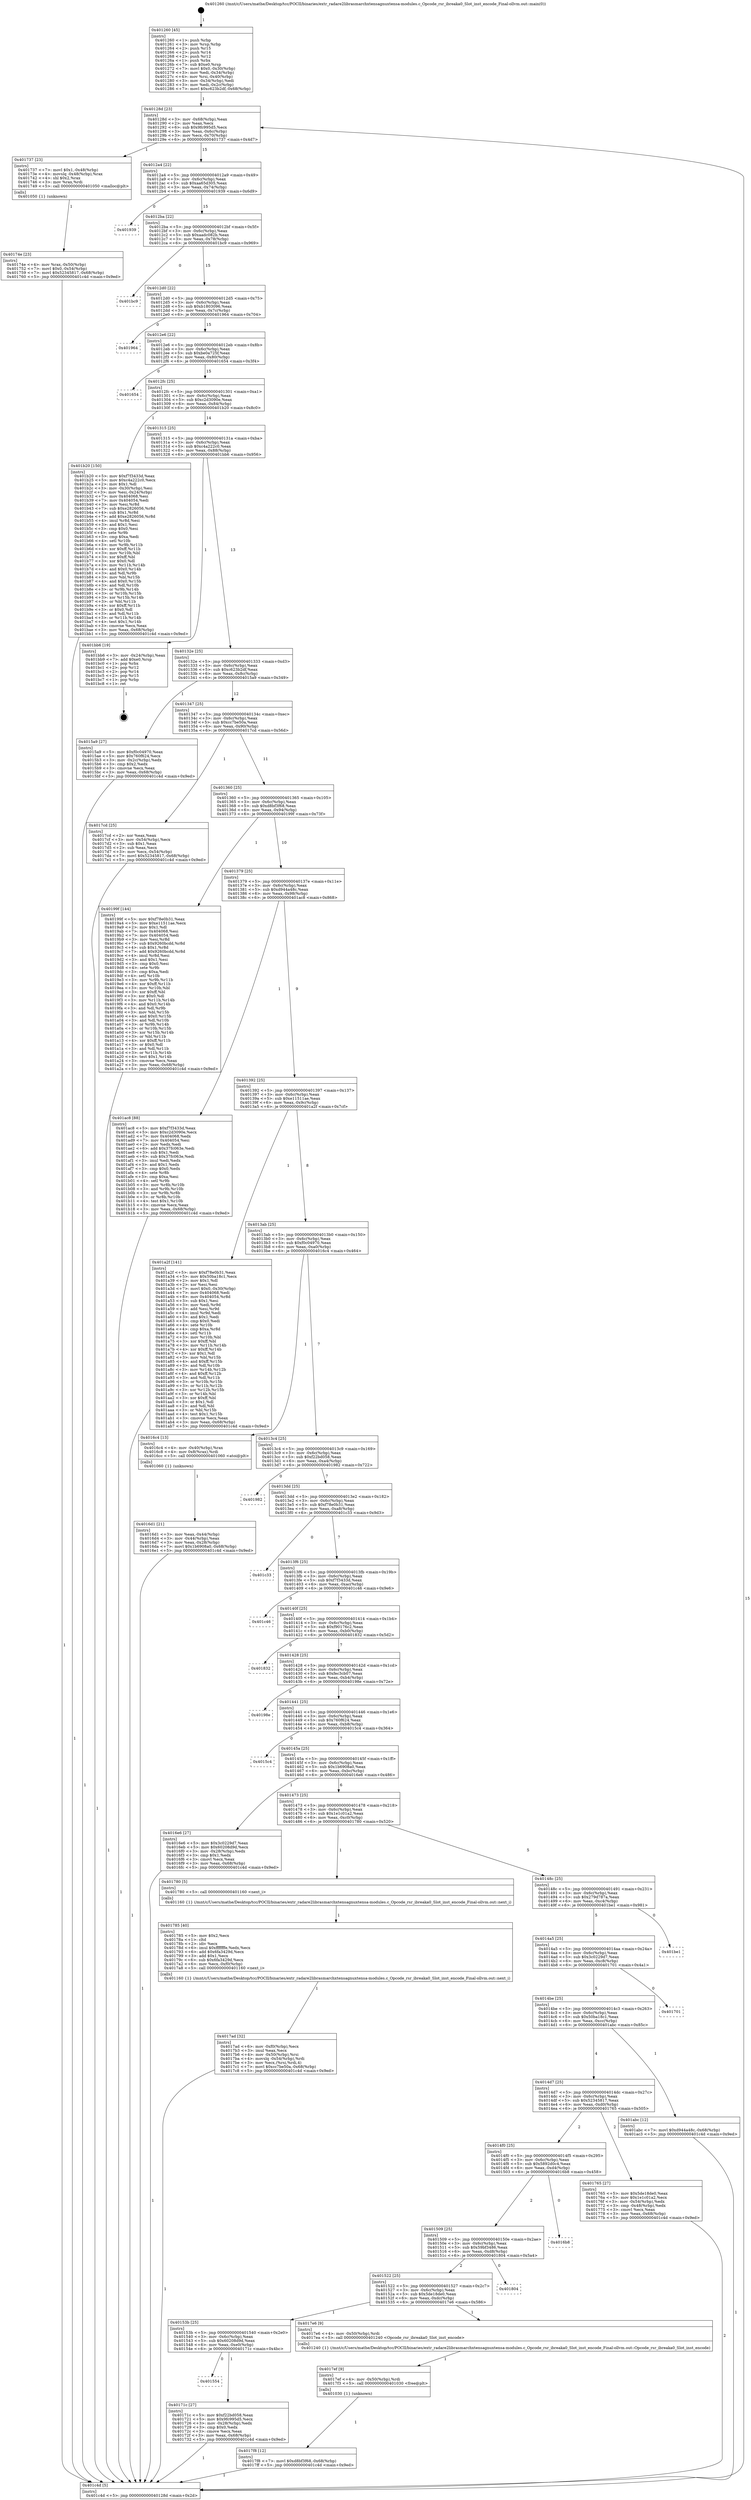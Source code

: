 digraph "0x401260" {
  label = "0x401260 (/mnt/c/Users/mathe/Desktop/tcc/POCII/binaries/extr_radare2librasmarchxtensagnuxtensa-modules.c_Opcode_rsr_ibreaka0_Slot_inst_encode_Final-ollvm.out::main(0))"
  labelloc = "t"
  node[shape=record]

  Entry [label="",width=0.3,height=0.3,shape=circle,fillcolor=black,style=filled]
  "0x40128d" [label="{
     0x40128d [23]\l
     | [instrs]\l
     &nbsp;&nbsp;0x40128d \<+3\>: mov -0x68(%rbp),%eax\l
     &nbsp;&nbsp;0x401290 \<+2\>: mov %eax,%ecx\l
     &nbsp;&nbsp;0x401292 \<+6\>: sub $0x9fc995d5,%ecx\l
     &nbsp;&nbsp;0x401298 \<+3\>: mov %eax,-0x6c(%rbp)\l
     &nbsp;&nbsp;0x40129b \<+3\>: mov %ecx,-0x70(%rbp)\l
     &nbsp;&nbsp;0x40129e \<+6\>: je 0000000000401737 \<main+0x4d7\>\l
  }"]
  "0x401737" [label="{
     0x401737 [23]\l
     | [instrs]\l
     &nbsp;&nbsp;0x401737 \<+7\>: movl $0x1,-0x48(%rbp)\l
     &nbsp;&nbsp;0x40173e \<+4\>: movslq -0x48(%rbp),%rax\l
     &nbsp;&nbsp;0x401742 \<+4\>: shl $0x2,%rax\l
     &nbsp;&nbsp;0x401746 \<+3\>: mov %rax,%rdi\l
     &nbsp;&nbsp;0x401749 \<+5\>: call 0000000000401050 \<malloc@plt\>\l
     | [calls]\l
     &nbsp;&nbsp;0x401050 \{1\} (unknown)\l
  }"]
  "0x4012a4" [label="{
     0x4012a4 [22]\l
     | [instrs]\l
     &nbsp;&nbsp;0x4012a4 \<+5\>: jmp 00000000004012a9 \<main+0x49\>\l
     &nbsp;&nbsp;0x4012a9 \<+3\>: mov -0x6c(%rbp),%eax\l
     &nbsp;&nbsp;0x4012ac \<+5\>: sub $0xaa65d305,%eax\l
     &nbsp;&nbsp;0x4012b1 \<+3\>: mov %eax,-0x74(%rbp)\l
     &nbsp;&nbsp;0x4012b4 \<+6\>: je 0000000000401939 \<main+0x6d9\>\l
  }"]
  Exit [label="",width=0.3,height=0.3,shape=circle,fillcolor=black,style=filled,peripheries=2]
  "0x401939" [label="{
     0x401939\l
  }", style=dashed]
  "0x4012ba" [label="{
     0x4012ba [22]\l
     | [instrs]\l
     &nbsp;&nbsp;0x4012ba \<+5\>: jmp 00000000004012bf \<main+0x5f\>\l
     &nbsp;&nbsp;0x4012bf \<+3\>: mov -0x6c(%rbp),%eax\l
     &nbsp;&nbsp;0x4012c2 \<+5\>: sub $0xaadc082b,%eax\l
     &nbsp;&nbsp;0x4012c7 \<+3\>: mov %eax,-0x78(%rbp)\l
     &nbsp;&nbsp;0x4012ca \<+6\>: je 0000000000401bc9 \<main+0x969\>\l
  }"]
  "0x4017f8" [label="{
     0x4017f8 [12]\l
     | [instrs]\l
     &nbsp;&nbsp;0x4017f8 \<+7\>: movl $0xd8bf3f68,-0x68(%rbp)\l
     &nbsp;&nbsp;0x4017ff \<+5\>: jmp 0000000000401c4d \<main+0x9ed\>\l
  }"]
  "0x401bc9" [label="{
     0x401bc9\l
  }", style=dashed]
  "0x4012d0" [label="{
     0x4012d0 [22]\l
     | [instrs]\l
     &nbsp;&nbsp;0x4012d0 \<+5\>: jmp 00000000004012d5 \<main+0x75\>\l
     &nbsp;&nbsp;0x4012d5 \<+3\>: mov -0x6c(%rbp),%eax\l
     &nbsp;&nbsp;0x4012d8 \<+5\>: sub $0xb1803096,%eax\l
     &nbsp;&nbsp;0x4012dd \<+3\>: mov %eax,-0x7c(%rbp)\l
     &nbsp;&nbsp;0x4012e0 \<+6\>: je 0000000000401964 \<main+0x704\>\l
  }"]
  "0x4017ef" [label="{
     0x4017ef [9]\l
     | [instrs]\l
     &nbsp;&nbsp;0x4017ef \<+4\>: mov -0x50(%rbp),%rdi\l
     &nbsp;&nbsp;0x4017f3 \<+5\>: call 0000000000401030 \<free@plt\>\l
     | [calls]\l
     &nbsp;&nbsp;0x401030 \{1\} (unknown)\l
  }"]
  "0x401964" [label="{
     0x401964\l
  }", style=dashed]
  "0x4012e6" [label="{
     0x4012e6 [22]\l
     | [instrs]\l
     &nbsp;&nbsp;0x4012e6 \<+5\>: jmp 00000000004012eb \<main+0x8b\>\l
     &nbsp;&nbsp;0x4012eb \<+3\>: mov -0x6c(%rbp),%eax\l
     &nbsp;&nbsp;0x4012ee \<+5\>: sub $0xbe0a725f,%eax\l
     &nbsp;&nbsp;0x4012f3 \<+3\>: mov %eax,-0x80(%rbp)\l
     &nbsp;&nbsp;0x4012f6 \<+6\>: je 0000000000401654 \<main+0x3f4\>\l
  }"]
  "0x4017ad" [label="{
     0x4017ad [32]\l
     | [instrs]\l
     &nbsp;&nbsp;0x4017ad \<+6\>: mov -0xf0(%rbp),%ecx\l
     &nbsp;&nbsp;0x4017b3 \<+3\>: imul %eax,%ecx\l
     &nbsp;&nbsp;0x4017b6 \<+4\>: mov -0x50(%rbp),%rsi\l
     &nbsp;&nbsp;0x4017ba \<+4\>: movslq -0x54(%rbp),%rdi\l
     &nbsp;&nbsp;0x4017be \<+3\>: mov %ecx,(%rsi,%rdi,4)\l
     &nbsp;&nbsp;0x4017c1 \<+7\>: movl $0xcc7be50a,-0x68(%rbp)\l
     &nbsp;&nbsp;0x4017c8 \<+5\>: jmp 0000000000401c4d \<main+0x9ed\>\l
  }"]
  "0x401654" [label="{
     0x401654\l
  }", style=dashed]
  "0x4012fc" [label="{
     0x4012fc [25]\l
     | [instrs]\l
     &nbsp;&nbsp;0x4012fc \<+5\>: jmp 0000000000401301 \<main+0xa1\>\l
     &nbsp;&nbsp;0x401301 \<+3\>: mov -0x6c(%rbp),%eax\l
     &nbsp;&nbsp;0x401304 \<+5\>: sub $0xc2d3090e,%eax\l
     &nbsp;&nbsp;0x401309 \<+6\>: mov %eax,-0x84(%rbp)\l
     &nbsp;&nbsp;0x40130f \<+6\>: je 0000000000401b20 \<main+0x8c0\>\l
  }"]
  "0x401785" [label="{
     0x401785 [40]\l
     | [instrs]\l
     &nbsp;&nbsp;0x401785 \<+5\>: mov $0x2,%ecx\l
     &nbsp;&nbsp;0x40178a \<+1\>: cltd\l
     &nbsp;&nbsp;0x40178b \<+2\>: idiv %ecx\l
     &nbsp;&nbsp;0x40178d \<+6\>: imul $0xfffffffe,%edx,%ecx\l
     &nbsp;&nbsp;0x401793 \<+6\>: add $0x6fa3429d,%ecx\l
     &nbsp;&nbsp;0x401799 \<+3\>: add $0x1,%ecx\l
     &nbsp;&nbsp;0x40179c \<+6\>: sub $0x6fa3429d,%ecx\l
     &nbsp;&nbsp;0x4017a2 \<+6\>: mov %ecx,-0xf0(%rbp)\l
     &nbsp;&nbsp;0x4017a8 \<+5\>: call 0000000000401160 \<next_i\>\l
     | [calls]\l
     &nbsp;&nbsp;0x401160 \{1\} (/mnt/c/Users/mathe/Desktop/tcc/POCII/binaries/extr_radare2librasmarchxtensagnuxtensa-modules.c_Opcode_rsr_ibreaka0_Slot_inst_encode_Final-ollvm.out::next_i)\l
  }"]
  "0x401b20" [label="{
     0x401b20 [150]\l
     | [instrs]\l
     &nbsp;&nbsp;0x401b20 \<+5\>: mov $0xf7f3433d,%eax\l
     &nbsp;&nbsp;0x401b25 \<+5\>: mov $0xc4a222c0,%ecx\l
     &nbsp;&nbsp;0x401b2a \<+2\>: mov $0x1,%dl\l
     &nbsp;&nbsp;0x401b2c \<+3\>: mov -0x30(%rbp),%esi\l
     &nbsp;&nbsp;0x401b2f \<+3\>: mov %esi,-0x24(%rbp)\l
     &nbsp;&nbsp;0x401b32 \<+7\>: mov 0x404068,%esi\l
     &nbsp;&nbsp;0x401b39 \<+7\>: mov 0x404054,%edi\l
     &nbsp;&nbsp;0x401b40 \<+3\>: mov %esi,%r8d\l
     &nbsp;&nbsp;0x401b43 \<+7\>: sub $0xe2826056,%r8d\l
     &nbsp;&nbsp;0x401b4a \<+4\>: sub $0x1,%r8d\l
     &nbsp;&nbsp;0x401b4e \<+7\>: add $0xe2826056,%r8d\l
     &nbsp;&nbsp;0x401b55 \<+4\>: imul %r8d,%esi\l
     &nbsp;&nbsp;0x401b59 \<+3\>: and $0x1,%esi\l
     &nbsp;&nbsp;0x401b5c \<+3\>: cmp $0x0,%esi\l
     &nbsp;&nbsp;0x401b5f \<+4\>: sete %r9b\l
     &nbsp;&nbsp;0x401b63 \<+3\>: cmp $0xa,%edi\l
     &nbsp;&nbsp;0x401b66 \<+4\>: setl %r10b\l
     &nbsp;&nbsp;0x401b6a \<+3\>: mov %r9b,%r11b\l
     &nbsp;&nbsp;0x401b6d \<+4\>: xor $0xff,%r11b\l
     &nbsp;&nbsp;0x401b71 \<+3\>: mov %r10b,%bl\l
     &nbsp;&nbsp;0x401b74 \<+3\>: xor $0xff,%bl\l
     &nbsp;&nbsp;0x401b77 \<+3\>: xor $0x0,%dl\l
     &nbsp;&nbsp;0x401b7a \<+3\>: mov %r11b,%r14b\l
     &nbsp;&nbsp;0x401b7d \<+4\>: and $0x0,%r14b\l
     &nbsp;&nbsp;0x401b81 \<+3\>: and %dl,%r9b\l
     &nbsp;&nbsp;0x401b84 \<+3\>: mov %bl,%r15b\l
     &nbsp;&nbsp;0x401b87 \<+4\>: and $0x0,%r15b\l
     &nbsp;&nbsp;0x401b8b \<+3\>: and %dl,%r10b\l
     &nbsp;&nbsp;0x401b8e \<+3\>: or %r9b,%r14b\l
     &nbsp;&nbsp;0x401b91 \<+3\>: or %r10b,%r15b\l
     &nbsp;&nbsp;0x401b94 \<+3\>: xor %r15b,%r14b\l
     &nbsp;&nbsp;0x401b97 \<+3\>: or %bl,%r11b\l
     &nbsp;&nbsp;0x401b9a \<+4\>: xor $0xff,%r11b\l
     &nbsp;&nbsp;0x401b9e \<+3\>: or $0x0,%dl\l
     &nbsp;&nbsp;0x401ba1 \<+3\>: and %dl,%r11b\l
     &nbsp;&nbsp;0x401ba4 \<+3\>: or %r11b,%r14b\l
     &nbsp;&nbsp;0x401ba7 \<+4\>: test $0x1,%r14b\l
     &nbsp;&nbsp;0x401bab \<+3\>: cmovne %ecx,%eax\l
     &nbsp;&nbsp;0x401bae \<+3\>: mov %eax,-0x68(%rbp)\l
     &nbsp;&nbsp;0x401bb1 \<+5\>: jmp 0000000000401c4d \<main+0x9ed\>\l
  }"]
  "0x401315" [label="{
     0x401315 [25]\l
     | [instrs]\l
     &nbsp;&nbsp;0x401315 \<+5\>: jmp 000000000040131a \<main+0xba\>\l
     &nbsp;&nbsp;0x40131a \<+3\>: mov -0x6c(%rbp),%eax\l
     &nbsp;&nbsp;0x40131d \<+5\>: sub $0xc4a222c0,%eax\l
     &nbsp;&nbsp;0x401322 \<+6\>: mov %eax,-0x88(%rbp)\l
     &nbsp;&nbsp;0x401328 \<+6\>: je 0000000000401bb6 \<main+0x956\>\l
  }"]
  "0x40174e" [label="{
     0x40174e [23]\l
     | [instrs]\l
     &nbsp;&nbsp;0x40174e \<+4\>: mov %rax,-0x50(%rbp)\l
     &nbsp;&nbsp;0x401752 \<+7\>: movl $0x0,-0x54(%rbp)\l
     &nbsp;&nbsp;0x401759 \<+7\>: movl $0x52345817,-0x68(%rbp)\l
     &nbsp;&nbsp;0x401760 \<+5\>: jmp 0000000000401c4d \<main+0x9ed\>\l
  }"]
  "0x401bb6" [label="{
     0x401bb6 [19]\l
     | [instrs]\l
     &nbsp;&nbsp;0x401bb6 \<+3\>: mov -0x24(%rbp),%eax\l
     &nbsp;&nbsp;0x401bb9 \<+7\>: add $0xe0,%rsp\l
     &nbsp;&nbsp;0x401bc0 \<+1\>: pop %rbx\l
     &nbsp;&nbsp;0x401bc1 \<+2\>: pop %r12\l
     &nbsp;&nbsp;0x401bc3 \<+2\>: pop %r14\l
     &nbsp;&nbsp;0x401bc5 \<+2\>: pop %r15\l
     &nbsp;&nbsp;0x401bc7 \<+1\>: pop %rbp\l
     &nbsp;&nbsp;0x401bc8 \<+1\>: ret\l
  }"]
  "0x40132e" [label="{
     0x40132e [25]\l
     | [instrs]\l
     &nbsp;&nbsp;0x40132e \<+5\>: jmp 0000000000401333 \<main+0xd3\>\l
     &nbsp;&nbsp;0x401333 \<+3\>: mov -0x6c(%rbp),%eax\l
     &nbsp;&nbsp;0x401336 \<+5\>: sub $0xc623b2df,%eax\l
     &nbsp;&nbsp;0x40133b \<+6\>: mov %eax,-0x8c(%rbp)\l
     &nbsp;&nbsp;0x401341 \<+6\>: je 00000000004015a9 \<main+0x349\>\l
  }"]
  "0x401554" [label="{
     0x401554\l
  }", style=dashed]
  "0x4015a9" [label="{
     0x4015a9 [27]\l
     | [instrs]\l
     &nbsp;&nbsp;0x4015a9 \<+5\>: mov $0xf0c04970,%eax\l
     &nbsp;&nbsp;0x4015ae \<+5\>: mov $0x760f624,%ecx\l
     &nbsp;&nbsp;0x4015b3 \<+3\>: mov -0x2c(%rbp),%edx\l
     &nbsp;&nbsp;0x4015b6 \<+3\>: cmp $0x2,%edx\l
     &nbsp;&nbsp;0x4015b9 \<+3\>: cmovne %ecx,%eax\l
     &nbsp;&nbsp;0x4015bc \<+3\>: mov %eax,-0x68(%rbp)\l
     &nbsp;&nbsp;0x4015bf \<+5\>: jmp 0000000000401c4d \<main+0x9ed\>\l
  }"]
  "0x401347" [label="{
     0x401347 [25]\l
     | [instrs]\l
     &nbsp;&nbsp;0x401347 \<+5\>: jmp 000000000040134c \<main+0xec\>\l
     &nbsp;&nbsp;0x40134c \<+3\>: mov -0x6c(%rbp),%eax\l
     &nbsp;&nbsp;0x40134f \<+5\>: sub $0xcc7be50a,%eax\l
     &nbsp;&nbsp;0x401354 \<+6\>: mov %eax,-0x90(%rbp)\l
     &nbsp;&nbsp;0x40135a \<+6\>: je 00000000004017cd \<main+0x56d\>\l
  }"]
  "0x401c4d" [label="{
     0x401c4d [5]\l
     | [instrs]\l
     &nbsp;&nbsp;0x401c4d \<+5\>: jmp 000000000040128d \<main+0x2d\>\l
  }"]
  "0x401260" [label="{
     0x401260 [45]\l
     | [instrs]\l
     &nbsp;&nbsp;0x401260 \<+1\>: push %rbp\l
     &nbsp;&nbsp;0x401261 \<+3\>: mov %rsp,%rbp\l
     &nbsp;&nbsp;0x401264 \<+2\>: push %r15\l
     &nbsp;&nbsp;0x401266 \<+2\>: push %r14\l
     &nbsp;&nbsp;0x401268 \<+2\>: push %r12\l
     &nbsp;&nbsp;0x40126a \<+1\>: push %rbx\l
     &nbsp;&nbsp;0x40126b \<+7\>: sub $0xe0,%rsp\l
     &nbsp;&nbsp;0x401272 \<+7\>: movl $0x0,-0x30(%rbp)\l
     &nbsp;&nbsp;0x401279 \<+3\>: mov %edi,-0x34(%rbp)\l
     &nbsp;&nbsp;0x40127c \<+4\>: mov %rsi,-0x40(%rbp)\l
     &nbsp;&nbsp;0x401280 \<+3\>: mov -0x34(%rbp),%edi\l
     &nbsp;&nbsp;0x401283 \<+3\>: mov %edi,-0x2c(%rbp)\l
     &nbsp;&nbsp;0x401286 \<+7\>: movl $0xc623b2df,-0x68(%rbp)\l
  }"]
  "0x40171c" [label="{
     0x40171c [27]\l
     | [instrs]\l
     &nbsp;&nbsp;0x40171c \<+5\>: mov $0xf22bd058,%eax\l
     &nbsp;&nbsp;0x401721 \<+5\>: mov $0x9fc995d5,%ecx\l
     &nbsp;&nbsp;0x401726 \<+3\>: mov -0x28(%rbp),%edx\l
     &nbsp;&nbsp;0x401729 \<+3\>: cmp $0x0,%edx\l
     &nbsp;&nbsp;0x40172c \<+3\>: cmove %ecx,%eax\l
     &nbsp;&nbsp;0x40172f \<+3\>: mov %eax,-0x68(%rbp)\l
     &nbsp;&nbsp;0x401732 \<+5\>: jmp 0000000000401c4d \<main+0x9ed\>\l
  }"]
  "0x4017cd" [label="{
     0x4017cd [25]\l
     | [instrs]\l
     &nbsp;&nbsp;0x4017cd \<+2\>: xor %eax,%eax\l
     &nbsp;&nbsp;0x4017cf \<+3\>: mov -0x54(%rbp),%ecx\l
     &nbsp;&nbsp;0x4017d2 \<+3\>: sub $0x1,%eax\l
     &nbsp;&nbsp;0x4017d5 \<+2\>: sub %eax,%ecx\l
     &nbsp;&nbsp;0x4017d7 \<+3\>: mov %ecx,-0x54(%rbp)\l
     &nbsp;&nbsp;0x4017da \<+7\>: movl $0x52345817,-0x68(%rbp)\l
     &nbsp;&nbsp;0x4017e1 \<+5\>: jmp 0000000000401c4d \<main+0x9ed\>\l
  }"]
  "0x401360" [label="{
     0x401360 [25]\l
     | [instrs]\l
     &nbsp;&nbsp;0x401360 \<+5\>: jmp 0000000000401365 \<main+0x105\>\l
     &nbsp;&nbsp;0x401365 \<+3\>: mov -0x6c(%rbp),%eax\l
     &nbsp;&nbsp;0x401368 \<+5\>: sub $0xd8bf3f68,%eax\l
     &nbsp;&nbsp;0x40136d \<+6\>: mov %eax,-0x94(%rbp)\l
     &nbsp;&nbsp;0x401373 \<+6\>: je 000000000040199f \<main+0x73f\>\l
  }"]
  "0x40153b" [label="{
     0x40153b [25]\l
     | [instrs]\l
     &nbsp;&nbsp;0x40153b \<+5\>: jmp 0000000000401540 \<main+0x2e0\>\l
     &nbsp;&nbsp;0x401540 \<+3\>: mov -0x6c(%rbp),%eax\l
     &nbsp;&nbsp;0x401543 \<+5\>: sub $0x60208d9d,%eax\l
     &nbsp;&nbsp;0x401548 \<+6\>: mov %eax,-0xe0(%rbp)\l
     &nbsp;&nbsp;0x40154e \<+6\>: je 000000000040171c \<main+0x4bc\>\l
  }"]
  "0x40199f" [label="{
     0x40199f [144]\l
     | [instrs]\l
     &nbsp;&nbsp;0x40199f \<+5\>: mov $0xf78e0b31,%eax\l
     &nbsp;&nbsp;0x4019a4 \<+5\>: mov $0xe11511ae,%ecx\l
     &nbsp;&nbsp;0x4019a9 \<+2\>: mov $0x1,%dl\l
     &nbsp;&nbsp;0x4019ab \<+7\>: mov 0x404068,%esi\l
     &nbsp;&nbsp;0x4019b2 \<+7\>: mov 0x404054,%edi\l
     &nbsp;&nbsp;0x4019b9 \<+3\>: mov %esi,%r8d\l
     &nbsp;&nbsp;0x4019bc \<+7\>: sub $0x9260bcdd,%r8d\l
     &nbsp;&nbsp;0x4019c3 \<+4\>: sub $0x1,%r8d\l
     &nbsp;&nbsp;0x4019c7 \<+7\>: add $0x9260bcdd,%r8d\l
     &nbsp;&nbsp;0x4019ce \<+4\>: imul %r8d,%esi\l
     &nbsp;&nbsp;0x4019d2 \<+3\>: and $0x1,%esi\l
     &nbsp;&nbsp;0x4019d5 \<+3\>: cmp $0x0,%esi\l
     &nbsp;&nbsp;0x4019d8 \<+4\>: sete %r9b\l
     &nbsp;&nbsp;0x4019dc \<+3\>: cmp $0xa,%edi\l
     &nbsp;&nbsp;0x4019df \<+4\>: setl %r10b\l
     &nbsp;&nbsp;0x4019e3 \<+3\>: mov %r9b,%r11b\l
     &nbsp;&nbsp;0x4019e6 \<+4\>: xor $0xff,%r11b\l
     &nbsp;&nbsp;0x4019ea \<+3\>: mov %r10b,%bl\l
     &nbsp;&nbsp;0x4019ed \<+3\>: xor $0xff,%bl\l
     &nbsp;&nbsp;0x4019f0 \<+3\>: xor $0x0,%dl\l
     &nbsp;&nbsp;0x4019f3 \<+3\>: mov %r11b,%r14b\l
     &nbsp;&nbsp;0x4019f6 \<+4\>: and $0x0,%r14b\l
     &nbsp;&nbsp;0x4019fa \<+3\>: and %dl,%r9b\l
     &nbsp;&nbsp;0x4019fd \<+3\>: mov %bl,%r15b\l
     &nbsp;&nbsp;0x401a00 \<+4\>: and $0x0,%r15b\l
     &nbsp;&nbsp;0x401a04 \<+3\>: and %dl,%r10b\l
     &nbsp;&nbsp;0x401a07 \<+3\>: or %r9b,%r14b\l
     &nbsp;&nbsp;0x401a0a \<+3\>: or %r10b,%r15b\l
     &nbsp;&nbsp;0x401a0d \<+3\>: xor %r15b,%r14b\l
     &nbsp;&nbsp;0x401a10 \<+3\>: or %bl,%r11b\l
     &nbsp;&nbsp;0x401a13 \<+4\>: xor $0xff,%r11b\l
     &nbsp;&nbsp;0x401a17 \<+3\>: or $0x0,%dl\l
     &nbsp;&nbsp;0x401a1a \<+3\>: and %dl,%r11b\l
     &nbsp;&nbsp;0x401a1d \<+3\>: or %r11b,%r14b\l
     &nbsp;&nbsp;0x401a20 \<+4\>: test $0x1,%r14b\l
     &nbsp;&nbsp;0x401a24 \<+3\>: cmovne %ecx,%eax\l
     &nbsp;&nbsp;0x401a27 \<+3\>: mov %eax,-0x68(%rbp)\l
     &nbsp;&nbsp;0x401a2a \<+5\>: jmp 0000000000401c4d \<main+0x9ed\>\l
  }"]
  "0x401379" [label="{
     0x401379 [25]\l
     | [instrs]\l
     &nbsp;&nbsp;0x401379 \<+5\>: jmp 000000000040137e \<main+0x11e\>\l
     &nbsp;&nbsp;0x40137e \<+3\>: mov -0x6c(%rbp),%eax\l
     &nbsp;&nbsp;0x401381 \<+5\>: sub $0xd944a48c,%eax\l
     &nbsp;&nbsp;0x401386 \<+6\>: mov %eax,-0x98(%rbp)\l
     &nbsp;&nbsp;0x40138c \<+6\>: je 0000000000401ac8 \<main+0x868\>\l
  }"]
  "0x4017e6" [label="{
     0x4017e6 [9]\l
     | [instrs]\l
     &nbsp;&nbsp;0x4017e6 \<+4\>: mov -0x50(%rbp),%rdi\l
     &nbsp;&nbsp;0x4017ea \<+5\>: call 0000000000401240 \<Opcode_rsr_ibreaka0_Slot_inst_encode\>\l
     | [calls]\l
     &nbsp;&nbsp;0x401240 \{1\} (/mnt/c/Users/mathe/Desktop/tcc/POCII/binaries/extr_radare2librasmarchxtensagnuxtensa-modules.c_Opcode_rsr_ibreaka0_Slot_inst_encode_Final-ollvm.out::Opcode_rsr_ibreaka0_Slot_inst_encode)\l
  }"]
  "0x401ac8" [label="{
     0x401ac8 [88]\l
     | [instrs]\l
     &nbsp;&nbsp;0x401ac8 \<+5\>: mov $0xf7f3433d,%eax\l
     &nbsp;&nbsp;0x401acd \<+5\>: mov $0xc2d3090e,%ecx\l
     &nbsp;&nbsp;0x401ad2 \<+7\>: mov 0x404068,%edx\l
     &nbsp;&nbsp;0x401ad9 \<+7\>: mov 0x404054,%esi\l
     &nbsp;&nbsp;0x401ae0 \<+2\>: mov %edx,%edi\l
     &nbsp;&nbsp;0x401ae2 \<+6\>: add $0x37fc063e,%edi\l
     &nbsp;&nbsp;0x401ae8 \<+3\>: sub $0x1,%edi\l
     &nbsp;&nbsp;0x401aeb \<+6\>: sub $0x37fc063e,%edi\l
     &nbsp;&nbsp;0x401af1 \<+3\>: imul %edi,%edx\l
     &nbsp;&nbsp;0x401af4 \<+3\>: and $0x1,%edx\l
     &nbsp;&nbsp;0x401af7 \<+3\>: cmp $0x0,%edx\l
     &nbsp;&nbsp;0x401afa \<+4\>: sete %r8b\l
     &nbsp;&nbsp;0x401afe \<+3\>: cmp $0xa,%esi\l
     &nbsp;&nbsp;0x401b01 \<+4\>: setl %r9b\l
     &nbsp;&nbsp;0x401b05 \<+3\>: mov %r8b,%r10b\l
     &nbsp;&nbsp;0x401b08 \<+3\>: and %r9b,%r10b\l
     &nbsp;&nbsp;0x401b0b \<+3\>: xor %r9b,%r8b\l
     &nbsp;&nbsp;0x401b0e \<+3\>: or %r8b,%r10b\l
     &nbsp;&nbsp;0x401b11 \<+4\>: test $0x1,%r10b\l
     &nbsp;&nbsp;0x401b15 \<+3\>: cmovne %ecx,%eax\l
     &nbsp;&nbsp;0x401b18 \<+3\>: mov %eax,-0x68(%rbp)\l
     &nbsp;&nbsp;0x401b1b \<+5\>: jmp 0000000000401c4d \<main+0x9ed\>\l
  }"]
  "0x401392" [label="{
     0x401392 [25]\l
     | [instrs]\l
     &nbsp;&nbsp;0x401392 \<+5\>: jmp 0000000000401397 \<main+0x137\>\l
     &nbsp;&nbsp;0x401397 \<+3\>: mov -0x6c(%rbp),%eax\l
     &nbsp;&nbsp;0x40139a \<+5\>: sub $0xe11511ae,%eax\l
     &nbsp;&nbsp;0x40139f \<+6\>: mov %eax,-0x9c(%rbp)\l
     &nbsp;&nbsp;0x4013a5 \<+6\>: je 0000000000401a2f \<main+0x7cf\>\l
  }"]
  "0x401522" [label="{
     0x401522 [25]\l
     | [instrs]\l
     &nbsp;&nbsp;0x401522 \<+5\>: jmp 0000000000401527 \<main+0x2c7\>\l
     &nbsp;&nbsp;0x401527 \<+3\>: mov -0x6c(%rbp),%eax\l
     &nbsp;&nbsp;0x40152a \<+5\>: sub $0x5de18de0,%eax\l
     &nbsp;&nbsp;0x40152f \<+6\>: mov %eax,-0xdc(%rbp)\l
     &nbsp;&nbsp;0x401535 \<+6\>: je 00000000004017e6 \<main+0x586\>\l
  }"]
  "0x401a2f" [label="{
     0x401a2f [141]\l
     | [instrs]\l
     &nbsp;&nbsp;0x401a2f \<+5\>: mov $0xf78e0b31,%eax\l
     &nbsp;&nbsp;0x401a34 \<+5\>: mov $0x50ba18c1,%ecx\l
     &nbsp;&nbsp;0x401a39 \<+2\>: mov $0x1,%dl\l
     &nbsp;&nbsp;0x401a3b \<+2\>: xor %esi,%esi\l
     &nbsp;&nbsp;0x401a3d \<+7\>: movl $0x0,-0x30(%rbp)\l
     &nbsp;&nbsp;0x401a44 \<+7\>: mov 0x404068,%edi\l
     &nbsp;&nbsp;0x401a4b \<+8\>: mov 0x404054,%r8d\l
     &nbsp;&nbsp;0x401a53 \<+3\>: sub $0x1,%esi\l
     &nbsp;&nbsp;0x401a56 \<+3\>: mov %edi,%r9d\l
     &nbsp;&nbsp;0x401a59 \<+3\>: add %esi,%r9d\l
     &nbsp;&nbsp;0x401a5c \<+4\>: imul %r9d,%edi\l
     &nbsp;&nbsp;0x401a60 \<+3\>: and $0x1,%edi\l
     &nbsp;&nbsp;0x401a63 \<+3\>: cmp $0x0,%edi\l
     &nbsp;&nbsp;0x401a66 \<+4\>: sete %r10b\l
     &nbsp;&nbsp;0x401a6a \<+4\>: cmp $0xa,%r8d\l
     &nbsp;&nbsp;0x401a6e \<+4\>: setl %r11b\l
     &nbsp;&nbsp;0x401a72 \<+3\>: mov %r10b,%bl\l
     &nbsp;&nbsp;0x401a75 \<+3\>: xor $0xff,%bl\l
     &nbsp;&nbsp;0x401a78 \<+3\>: mov %r11b,%r14b\l
     &nbsp;&nbsp;0x401a7b \<+4\>: xor $0xff,%r14b\l
     &nbsp;&nbsp;0x401a7f \<+3\>: xor $0x1,%dl\l
     &nbsp;&nbsp;0x401a82 \<+3\>: mov %bl,%r15b\l
     &nbsp;&nbsp;0x401a85 \<+4\>: and $0xff,%r15b\l
     &nbsp;&nbsp;0x401a89 \<+3\>: and %dl,%r10b\l
     &nbsp;&nbsp;0x401a8c \<+3\>: mov %r14b,%r12b\l
     &nbsp;&nbsp;0x401a8f \<+4\>: and $0xff,%r12b\l
     &nbsp;&nbsp;0x401a93 \<+3\>: and %dl,%r11b\l
     &nbsp;&nbsp;0x401a96 \<+3\>: or %r10b,%r15b\l
     &nbsp;&nbsp;0x401a99 \<+3\>: or %r11b,%r12b\l
     &nbsp;&nbsp;0x401a9c \<+3\>: xor %r12b,%r15b\l
     &nbsp;&nbsp;0x401a9f \<+3\>: or %r14b,%bl\l
     &nbsp;&nbsp;0x401aa2 \<+3\>: xor $0xff,%bl\l
     &nbsp;&nbsp;0x401aa5 \<+3\>: or $0x1,%dl\l
     &nbsp;&nbsp;0x401aa8 \<+2\>: and %dl,%bl\l
     &nbsp;&nbsp;0x401aaa \<+3\>: or %bl,%r15b\l
     &nbsp;&nbsp;0x401aad \<+4\>: test $0x1,%r15b\l
     &nbsp;&nbsp;0x401ab1 \<+3\>: cmovne %ecx,%eax\l
     &nbsp;&nbsp;0x401ab4 \<+3\>: mov %eax,-0x68(%rbp)\l
     &nbsp;&nbsp;0x401ab7 \<+5\>: jmp 0000000000401c4d \<main+0x9ed\>\l
  }"]
  "0x4013ab" [label="{
     0x4013ab [25]\l
     | [instrs]\l
     &nbsp;&nbsp;0x4013ab \<+5\>: jmp 00000000004013b0 \<main+0x150\>\l
     &nbsp;&nbsp;0x4013b0 \<+3\>: mov -0x6c(%rbp),%eax\l
     &nbsp;&nbsp;0x4013b3 \<+5\>: sub $0xf0c04970,%eax\l
     &nbsp;&nbsp;0x4013b8 \<+6\>: mov %eax,-0xa0(%rbp)\l
     &nbsp;&nbsp;0x4013be \<+6\>: je 00000000004016c4 \<main+0x464\>\l
  }"]
  "0x401804" [label="{
     0x401804\l
  }", style=dashed]
  "0x4016c4" [label="{
     0x4016c4 [13]\l
     | [instrs]\l
     &nbsp;&nbsp;0x4016c4 \<+4\>: mov -0x40(%rbp),%rax\l
     &nbsp;&nbsp;0x4016c8 \<+4\>: mov 0x8(%rax),%rdi\l
     &nbsp;&nbsp;0x4016cc \<+5\>: call 0000000000401060 \<atoi@plt\>\l
     | [calls]\l
     &nbsp;&nbsp;0x401060 \{1\} (unknown)\l
  }"]
  "0x4013c4" [label="{
     0x4013c4 [25]\l
     | [instrs]\l
     &nbsp;&nbsp;0x4013c4 \<+5\>: jmp 00000000004013c9 \<main+0x169\>\l
     &nbsp;&nbsp;0x4013c9 \<+3\>: mov -0x6c(%rbp),%eax\l
     &nbsp;&nbsp;0x4013cc \<+5\>: sub $0xf22bd058,%eax\l
     &nbsp;&nbsp;0x4013d1 \<+6\>: mov %eax,-0xa4(%rbp)\l
     &nbsp;&nbsp;0x4013d7 \<+6\>: je 0000000000401982 \<main+0x722\>\l
  }"]
  "0x4016d1" [label="{
     0x4016d1 [21]\l
     | [instrs]\l
     &nbsp;&nbsp;0x4016d1 \<+3\>: mov %eax,-0x44(%rbp)\l
     &nbsp;&nbsp;0x4016d4 \<+3\>: mov -0x44(%rbp),%eax\l
     &nbsp;&nbsp;0x4016d7 \<+3\>: mov %eax,-0x28(%rbp)\l
     &nbsp;&nbsp;0x4016da \<+7\>: movl $0x1b6908a0,-0x68(%rbp)\l
     &nbsp;&nbsp;0x4016e1 \<+5\>: jmp 0000000000401c4d \<main+0x9ed\>\l
  }"]
  "0x401509" [label="{
     0x401509 [25]\l
     | [instrs]\l
     &nbsp;&nbsp;0x401509 \<+5\>: jmp 000000000040150e \<main+0x2ae\>\l
     &nbsp;&nbsp;0x40150e \<+3\>: mov -0x6c(%rbp),%eax\l
     &nbsp;&nbsp;0x401511 \<+5\>: sub $0x59bf3486,%eax\l
     &nbsp;&nbsp;0x401516 \<+6\>: mov %eax,-0xd8(%rbp)\l
     &nbsp;&nbsp;0x40151c \<+6\>: je 0000000000401804 \<main+0x5a4\>\l
  }"]
  "0x401982" [label="{
     0x401982\l
  }", style=dashed]
  "0x4013dd" [label="{
     0x4013dd [25]\l
     | [instrs]\l
     &nbsp;&nbsp;0x4013dd \<+5\>: jmp 00000000004013e2 \<main+0x182\>\l
     &nbsp;&nbsp;0x4013e2 \<+3\>: mov -0x6c(%rbp),%eax\l
     &nbsp;&nbsp;0x4013e5 \<+5\>: sub $0xf78e0b31,%eax\l
     &nbsp;&nbsp;0x4013ea \<+6\>: mov %eax,-0xa8(%rbp)\l
     &nbsp;&nbsp;0x4013f0 \<+6\>: je 0000000000401c33 \<main+0x9d3\>\l
  }"]
  "0x4016b8" [label="{
     0x4016b8\l
  }", style=dashed]
  "0x401c33" [label="{
     0x401c33\l
  }", style=dashed]
  "0x4013f6" [label="{
     0x4013f6 [25]\l
     | [instrs]\l
     &nbsp;&nbsp;0x4013f6 \<+5\>: jmp 00000000004013fb \<main+0x19b\>\l
     &nbsp;&nbsp;0x4013fb \<+3\>: mov -0x6c(%rbp),%eax\l
     &nbsp;&nbsp;0x4013fe \<+5\>: sub $0xf7f3433d,%eax\l
     &nbsp;&nbsp;0x401403 \<+6\>: mov %eax,-0xac(%rbp)\l
     &nbsp;&nbsp;0x401409 \<+6\>: je 0000000000401c46 \<main+0x9e6\>\l
  }"]
  "0x4014f0" [label="{
     0x4014f0 [25]\l
     | [instrs]\l
     &nbsp;&nbsp;0x4014f0 \<+5\>: jmp 00000000004014f5 \<main+0x295\>\l
     &nbsp;&nbsp;0x4014f5 \<+3\>: mov -0x6c(%rbp),%eax\l
     &nbsp;&nbsp;0x4014f8 \<+5\>: sub $0x5892d0c4,%eax\l
     &nbsp;&nbsp;0x4014fd \<+6\>: mov %eax,-0xd4(%rbp)\l
     &nbsp;&nbsp;0x401503 \<+6\>: je 00000000004016b8 \<main+0x458\>\l
  }"]
  "0x401c46" [label="{
     0x401c46\l
  }", style=dashed]
  "0x40140f" [label="{
     0x40140f [25]\l
     | [instrs]\l
     &nbsp;&nbsp;0x40140f \<+5\>: jmp 0000000000401414 \<main+0x1b4\>\l
     &nbsp;&nbsp;0x401414 \<+3\>: mov -0x6c(%rbp),%eax\l
     &nbsp;&nbsp;0x401417 \<+5\>: sub $0xf90176c2,%eax\l
     &nbsp;&nbsp;0x40141c \<+6\>: mov %eax,-0xb0(%rbp)\l
     &nbsp;&nbsp;0x401422 \<+6\>: je 0000000000401832 \<main+0x5d2\>\l
  }"]
  "0x401765" [label="{
     0x401765 [27]\l
     | [instrs]\l
     &nbsp;&nbsp;0x401765 \<+5\>: mov $0x5de18de0,%eax\l
     &nbsp;&nbsp;0x40176a \<+5\>: mov $0x1e1c01a2,%ecx\l
     &nbsp;&nbsp;0x40176f \<+3\>: mov -0x54(%rbp),%edx\l
     &nbsp;&nbsp;0x401772 \<+3\>: cmp -0x48(%rbp),%edx\l
     &nbsp;&nbsp;0x401775 \<+3\>: cmovl %ecx,%eax\l
     &nbsp;&nbsp;0x401778 \<+3\>: mov %eax,-0x68(%rbp)\l
     &nbsp;&nbsp;0x40177b \<+5\>: jmp 0000000000401c4d \<main+0x9ed\>\l
  }"]
  "0x401832" [label="{
     0x401832\l
  }", style=dashed]
  "0x401428" [label="{
     0x401428 [25]\l
     | [instrs]\l
     &nbsp;&nbsp;0x401428 \<+5\>: jmp 000000000040142d \<main+0x1cd\>\l
     &nbsp;&nbsp;0x40142d \<+3\>: mov -0x6c(%rbp),%eax\l
     &nbsp;&nbsp;0x401430 \<+5\>: sub $0xfec3cb07,%eax\l
     &nbsp;&nbsp;0x401435 \<+6\>: mov %eax,-0xb4(%rbp)\l
     &nbsp;&nbsp;0x40143b \<+6\>: je 000000000040198e \<main+0x72e\>\l
  }"]
  "0x4014d7" [label="{
     0x4014d7 [25]\l
     | [instrs]\l
     &nbsp;&nbsp;0x4014d7 \<+5\>: jmp 00000000004014dc \<main+0x27c\>\l
     &nbsp;&nbsp;0x4014dc \<+3\>: mov -0x6c(%rbp),%eax\l
     &nbsp;&nbsp;0x4014df \<+5\>: sub $0x52345817,%eax\l
     &nbsp;&nbsp;0x4014e4 \<+6\>: mov %eax,-0xd0(%rbp)\l
     &nbsp;&nbsp;0x4014ea \<+6\>: je 0000000000401765 \<main+0x505\>\l
  }"]
  "0x40198e" [label="{
     0x40198e\l
  }", style=dashed]
  "0x401441" [label="{
     0x401441 [25]\l
     | [instrs]\l
     &nbsp;&nbsp;0x401441 \<+5\>: jmp 0000000000401446 \<main+0x1e6\>\l
     &nbsp;&nbsp;0x401446 \<+3\>: mov -0x6c(%rbp),%eax\l
     &nbsp;&nbsp;0x401449 \<+5\>: sub $0x760f624,%eax\l
     &nbsp;&nbsp;0x40144e \<+6\>: mov %eax,-0xb8(%rbp)\l
     &nbsp;&nbsp;0x401454 \<+6\>: je 00000000004015c4 \<main+0x364\>\l
  }"]
  "0x401abc" [label="{
     0x401abc [12]\l
     | [instrs]\l
     &nbsp;&nbsp;0x401abc \<+7\>: movl $0xd944a48c,-0x68(%rbp)\l
     &nbsp;&nbsp;0x401ac3 \<+5\>: jmp 0000000000401c4d \<main+0x9ed\>\l
  }"]
  "0x4015c4" [label="{
     0x4015c4\l
  }", style=dashed]
  "0x40145a" [label="{
     0x40145a [25]\l
     | [instrs]\l
     &nbsp;&nbsp;0x40145a \<+5\>: jmp 000000000040145f \<main+0x1ff\>\l
     &nbsp;&nbsp;0x40145f \<+3\>: mov -0x6c(%rbp),%eax\l
     &nbsp;&nbsp;0x401462 \<+5\>: sub $0x1b6908a0,%eax\l
     &nbsp;&nbsp;0x401467 \<+6\>: mov %eax,-0xbc(%rbp)\l
     &nbsp;&nbsp;0x40146d \<+6\>: je 00000000004016e6 \<main+0x486\>\l
  }"]
  "0x4014be" [label="{
     0x4014be [25]\l
     | [instrs]\l
     &nbsp;&nbsp;0x4014be \<+5\>: jmp 00000000004014c3 \<main+0x263\>\l
     &nbsp;&nbsp;0x4014c3 \<+3\>: mov -0x6c(%rbp),%eax\l
     &nbsp;&nbsp;0x4014c6 \<+5\>: sub $0x50ba18c1,%eax\l
     &nbsp;&nbsp;0x4014cb \<+6\>: mov %eax,-0xcc(%rbp)\l
     &nbsp;&nbsp;0x4014d1 \<+6\>: je 0000000000401abc \<main+0x85c\>\l
  }"]
  "0x4016e6" [label="{
     0x4016e6 [27]\l
     | [instrs]\l
     &nbsp;&nbsp;0x4016e6 \<+5\>: mov $0x3c0229d7,%eax\l
     &nbsp;&nbsp;0x4016eb \<+5\>: mov $0x60208d9d,%ecx\l
     &nbsp;&nbsp;0x4016f0 \<+3\>: mov -0x28(%rbp),%edx\l
     &nbsp;&nbsp;0x4016f3 \<+3\>: cmp $0x1,%edx\l
     &nbsp;&nbsp;0x4016f6 \<+3\>: cmovl %ecx,%eax\l
     &nbsp;&nbsp;0x4016f9 \<+3\>: mov %eax,-0x68(%rbp)\l
     &nbsp;&nbsp;0x4016fc \<+5\>: jmp 0000000000401c4d \<main+0x9ed\>\l
  }"]
  "0x401473" [label="{
     0x401473 [25]\l
     | [instrs]\l
     &nbsp;&nbsp;0x401473 \<+5\>: jmp 0000000000401478 \<main+0x218\>\l
     &nbsp;&nbsp;0x401478 \<+3\>: mov -0x6c(%rbp),%eax\l
     &nbsp;&nbsp;0x40147b \<+5\>: sub $0x1e1c01a2,%eax\l
     &nbsp;&nbsp;0x401480 \<+6\>: mov %eax,-0xc0(%rbp)\l
     &nbsp;&nbsp;0x401486 \<+6\>: je 0000000000401780 \<main+0x520\>\l
  }"]
  "0x401701" [label="{
     0x401701\l
  }", style=dashed]
  "0x401780" [label="{
     0x401780 [5]\l
     | [instrs]\l
     &nbsp;&nbsp;0x401780 \<+5\>: call 0000000000401160 \<next_i\>\l
     | [calls]\l
     &nbsp;&nbsp;0x401160 \{1\} (/mnt/c/Users/mathe/Desktop/tcc/POCII/binaries/extr_radare2librasmarchxtensagnuxtensa-modules.c_Opcode_rsr_ibreaka0_Slot_inst_encode_Final-ollvm.out::next_i)\l
  }"]
  "0x40148c" [label="{
     0x40148c [25]\l
     | [instrs]\l
     &nbsp;&nbsp;0x40148c \<+5\>: jmp 0000000000401491 \<main+0x231\>\l
     &nbsp;&nbsp;0x401491 \<+3\>: mov -0x6c(%rbp),%eax\l
     &nbsp;&nbsp;0x401494 \<+5\>: sub $0x279d787a,%eax\l
     &nbsp;&nbsp;0x401499 \<+6\>: mov %eax,-0xc4(%rbp)\l
     &nbsp;&nbsp;0x40149f \<+6\>: je 0000000000401be1 \<main+0x981\>\l
  }"]
  "0x4014a5" [label="{
     0x4014a5 [25]\l
     | [instrs]\l
     &nbsp;&nbsp;0x4014a5 \<+5\>: jmp 00000000004014aa \<main+0x24a\>\l
     &nbsp;&nbsp;0x4014aa \<+3\>: mov -0x6c(%rbp),%eax\l
     &nbsp;&nbsp;0x4014ad \<+5\>: sub $0x3c0229d7,%eax\l
     &nbsp;&nbsp;0x4014b2 \<+6\>: mov %eax,-0xc8(%rbp)\l
     &nbsp;&nbsp;0x4014b8 \<+6\>: je 0000000000401701 \<main+0x4a1\>\l
  }"]
  "0x401be1" [label="{
     0x401be1\l
  }", style=dashed]
  Entry -> "0x401260" [label=" 1"]
  "0x40128d" -> "0x401737" [label=" 1"]
  "0x40128d" -> "0x4012a4" [label=" 15"]
  "0x401bb6" -> Exit [label=" 1"]
  "0x4012a4" -> "0x401939" [label=" 0"]
  "0x4012a4" -> "0x4012ba" [label=" 15"]
  "0x401b20" -> "0x401c4d" [label=" 1"]
  "0x4012ba" -> "0x401bc9" [label=" 0"]
  "0x4012ba" -> "0x4012d0" [label=" 15"]
  "0x401ac8" -> "0x401c4d" [label=" 1"]
  "0x4012d0" -> "0x401964" [label=" 0"]
  "0x4012d0" -> "0x4012e6" [label=" 15"]
  "0x401abc" -> "0x401c4d" [label=" 1"]
  "0x4012e6" -> "0x401654" [label=" 0"]
  "0x4012e6" -> "0x4012fc" [label=" 15"]
  "0x401a2f" -> "0x401c4d" [label=" 1"]
  "0x4012fc" -> "0x401b20" [label=" 1"]
  "0x4012fc" -> "0x401315" [label=" 14"]
  "0x40199f" -> "0x401c4d" [label=" 1"]
  "0x401315" -> "0x401bb6" [label=" 1"]
  "0x401315" -> "0x40132e" [label=" 13"]
  "0x4017f8" -> "0x401c4d" [label=" 1"]
  "0x40132e" -> "0x4015a9" [label=" 1"]
  "0x40132e" -> "0x401347" [label=" 12"]
  "0x4015a9" -> "0x401c4d" [label=" 1"]
  "0x401260" -> "0x40128d" [label=" 1"]
  "0x401c4d" -> "0x40128d" [label=" 15"]
  "0x4017ef" -> "0x4017f8" [label=" 1"]
  "0x401347" -> "0x4017cd" [label=" 1"]
  "0x401347" -> "0x401360" [label=" 11"]
  "0x4017e6" -> "0x4017ef" [label=" 1"]
  "0x401360" -> "0x40199f" [label=" 1"]
  "0x401360" -> "0x401379" [label=" 10"]
  "0x4017ad" -> "0x401c4d" [label=" 1"]
  "0x401379" -> "0x401ac8" [label=" 1"]
  "0x401379" -> "0x401392" [label=" 9"]
  "0x401785" -> "0x4017ad" [label=" 1"]
  "0x401392" -> "0x401a2f" [label=" 1"]
  "0x401392" -> "0x4013ab" [label=" 8"]
  "0x401765" -> "0x401c4d" [label=" 2"]
  "0x4013ab" -> "0x4016c4" [label=" 1"]
  "0x4013ab" -> "0x4013c4" [label=" 7"]
  "0x4016c4" -> "0x4016d1" [label=" 1"]
  "0x4016d1" -> "0x401c4d" [label=" 1"]
  "0x40174e" -> "0x401c4d" [label=" 1"]
  "0x4013c4" -> "0x401982" [label=" 0"]
  "0x4013c4" -> "0x4013dd" [label=" 7"]
  "0x40171c" -> "0x401c4d" [label=" 1"]
  "0x4013dd" -> "0x401c33" [label=" 0"]
  "0x4013dd" -> "0x4013f6" [label=" 7"]
  "0x40153b" -> "0x401554" [label=" 0"]
  "0x4013f6" -> "0x401c46" [label=" 0"]
  "0x4013f6" -> "0x40140f" [label=" 7"]
  "0x4017cd" -> "0x401c4d" [label=" 1"]
  "0x40140f" -> "0x401832" [label=" 0"]
  "0x40140f" -> "0x401428" [label=" 7"]
  "0x401522" -> "0x40153b" [label=" 1"]
  "0x401428" -> "0x40198e" [label=" 0"]
  "0x401428" -> "0x401441" [label=" 7"]
  "0x401780" -> "0x401785" [label=" 1"]
  "0x401441" -> "0x4015c4" [label=" 0"]
  "0x401441" -> "0x40145a" [label=" 7"]
  "0x401509" -> "0x401522" [label=" 2"]
  "0x40145a" -> "0x4016e6" [label=" 1"]
  "0x40145a" -> "0x401473" [label=" 6"]
  "0x4016e6" -> "0x401c4d" [label=" 1"]
  "0x401737" -> "0x40174e" [label=" 1"]
  "0x401473" -> "0x401780" [label=" 1"]
  "0x401473" -> "0x40148c" [label=" 5"]
  "0x4014f0" -> "0x401509" [label=" 2"]
  "0x40148c" -> "0x401be1" [label=" 0"]
  "0x40148c" -> "0x4014a5" [label=" 5"]
  "0x4014f0" -> "0x4016b8" [label=" 0"]
  "0x4014a5" -> "0x401701" [label=" 0"]
  "0x4014a5" -> "0x4014be" [label=" 5"]
  "0x401509" -> "0x401804" [label=" 0"]
  "0x4014be" -> "0x401abc" [label=" 1"]
  "0x4014be" -> "0x4014d7" [label=" 4"]
  "0x401522" -> "0x4017e6" [label=" 1"]
  "0x4014d7" -> "0x401765" [label=" 2"]
  "0x4014d7" -> "0x4014f0" [label=" 2"]
  "0x40153b" -> "0x40171c" [label=" 1"]
}
